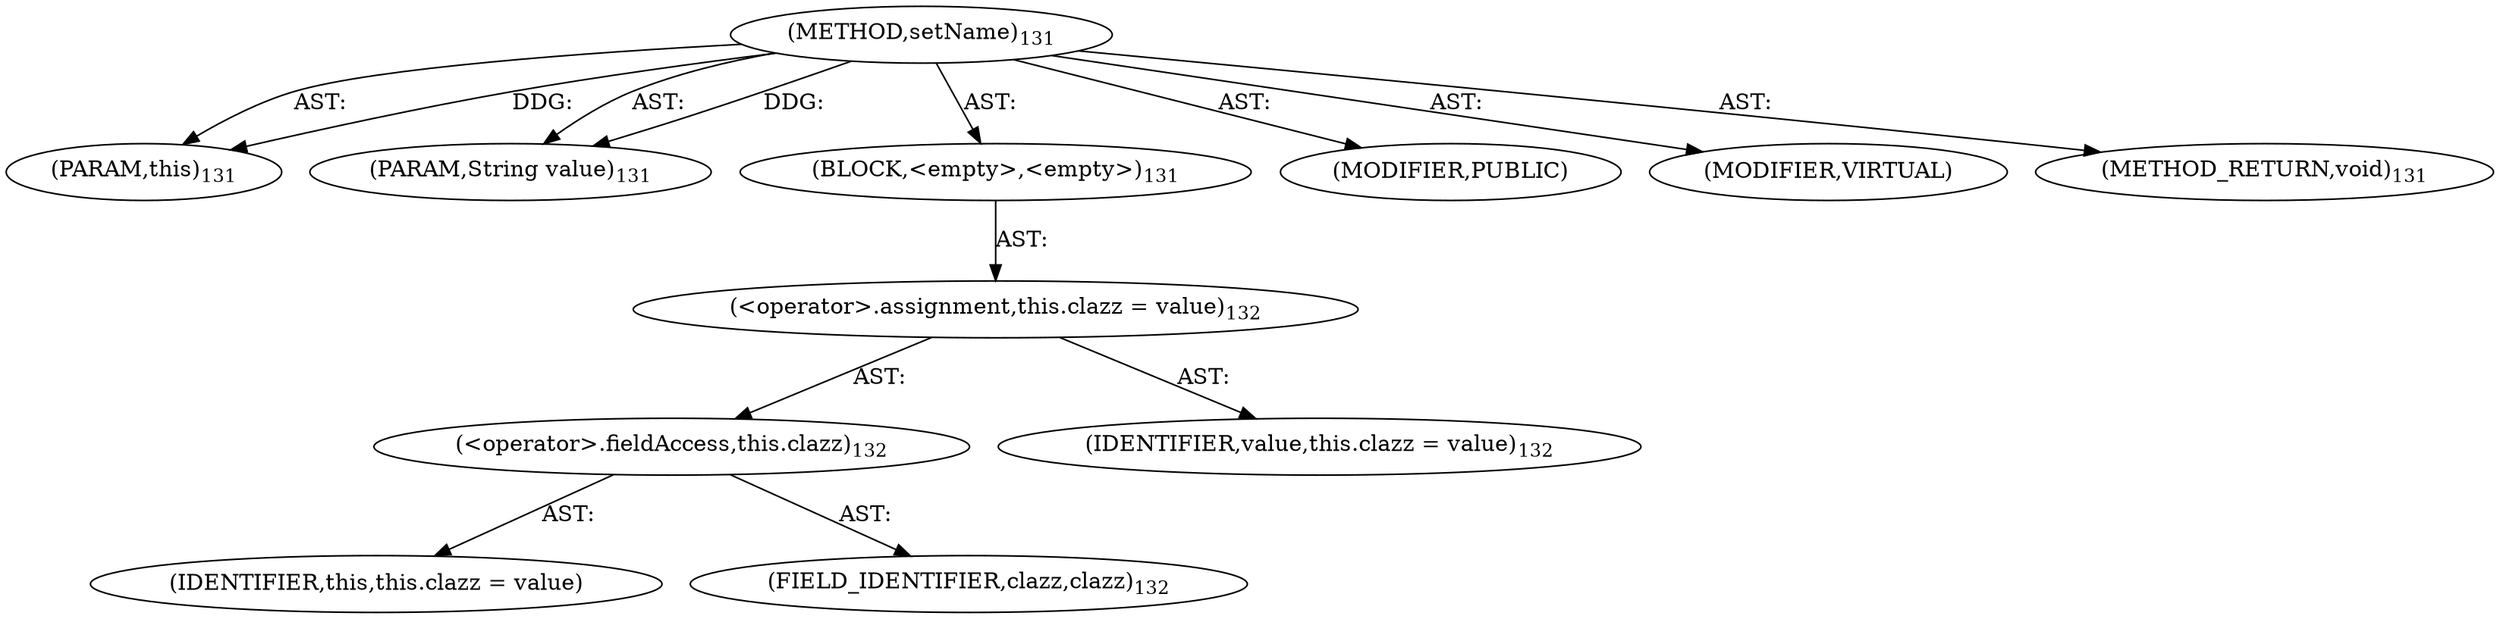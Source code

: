 digraph "setName" {  
"111669149701" [label = <(METHOD,setName)<SUB>131</SUB>> ]
"115964117000" [label = <(PARAM,this)<SUB>131</SUB>> ]
"115964117001" [label = <(PARAM,String value)<SUB>131</SUB>> ]
"25769803785" [label = <(BLOCK,&lt;empty&gt;,&lt;empty&gt;)<SUB>131</SUB>> ]
"30064771107" [label = <(&lt;operator&gt;.assignment,this.clazz = value)<SUB>132</SUB>> ]
"30064771108" [label = <(&lt;operator&gt;.fieldAccess,this.clazz)<SUB>132</SUB>> ]
"68719476764" [label = <(IDENTIFIER,this,this.clazz = value)> ]
"55834574858" [label = <(FIELD_IDENTIFIER,clazz,clazz)<SUB>132</SUB>> ]
"68719476765" [label = <(IDENTIFIER,value,this.clazz = value)<SUB>132</SUB>> ]
"133143986193" [label = <(MODIFIER,PUBLIC)> ]
"133143986194" [label = <(MODIFIER,VIRTUAL)> ]
"128849018885" [label = <(METHOD_RETURN,void)<SUB>131</SUB>> ]
  "111669149701" -> "115964117000"  [ label = "AST: "] 
  "111669149701" -> "115964117001"  [ label = "AST: "] 
  "111669149701" -> "25769803785"  [ label = "AST: "] 
  "111669149701" -> "133143986193"  [ label = "AST: "] 
  "111669149701" -> "133143986194"  [ label = "AST: "] 
  "111669149701" -> "128849018885"  [ label = "AST: "] 
  "25769803785" -> "30064771107"  [ label = "AST: "] 
  "30064771107" -> "30064771108"  [ label = "AST: "] 
  "30064771107" -> "68719476765"  [ label = "AST: "] 
  "30064771108" -> "68719476764"  [ label = "AST: "] 
  "30064771108" -> "55834574858"  [ label = "AST: "] 
  "111669149701" -> "115964117000"  [ label = "DDG: "] 
  "111669149701" -> "115964117001"  [ label = "DDG: "] 
}
